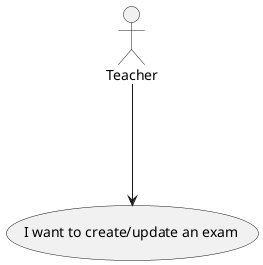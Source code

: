 @startuml
'https://plantuml.com/use-case-diagram

:Teacher:

Teacher ---> (I want to create/update an exam)

@enduml